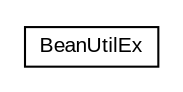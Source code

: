 #!/usr/local/bin/dot
#
# Class diagram 
# Generated by UMLGraph version R5_6 (http://www.umlgraph.org/)
#

digraph G {
	edge [fontname="arial",fontsize=10,labelfontname="arial",labelfontsize=10];
	node [fontname="arial",fontsize=10,shape=plaintext];
	nodesep=0.25;
	ranksep=0.5;
	// apache.common.BeanUtilEx
	c0 [label=<<table title="apache.common.BeanUtilEx" border="0" cellborder="1" cellspacing="0" cellpadding="2" port="p" href="./BeanUtilEx.html">
		<tr><td><table border="0" cellspacing="0" cellpadding="1">
<tr><td align="center" balign="center"> BeanUtilEx </td></tr>
		</table></td></tr>
		</table>>, URL="./BeanUtilEx.html", fontname="arial", fontcolor="black", fontsize=10.0];
}

